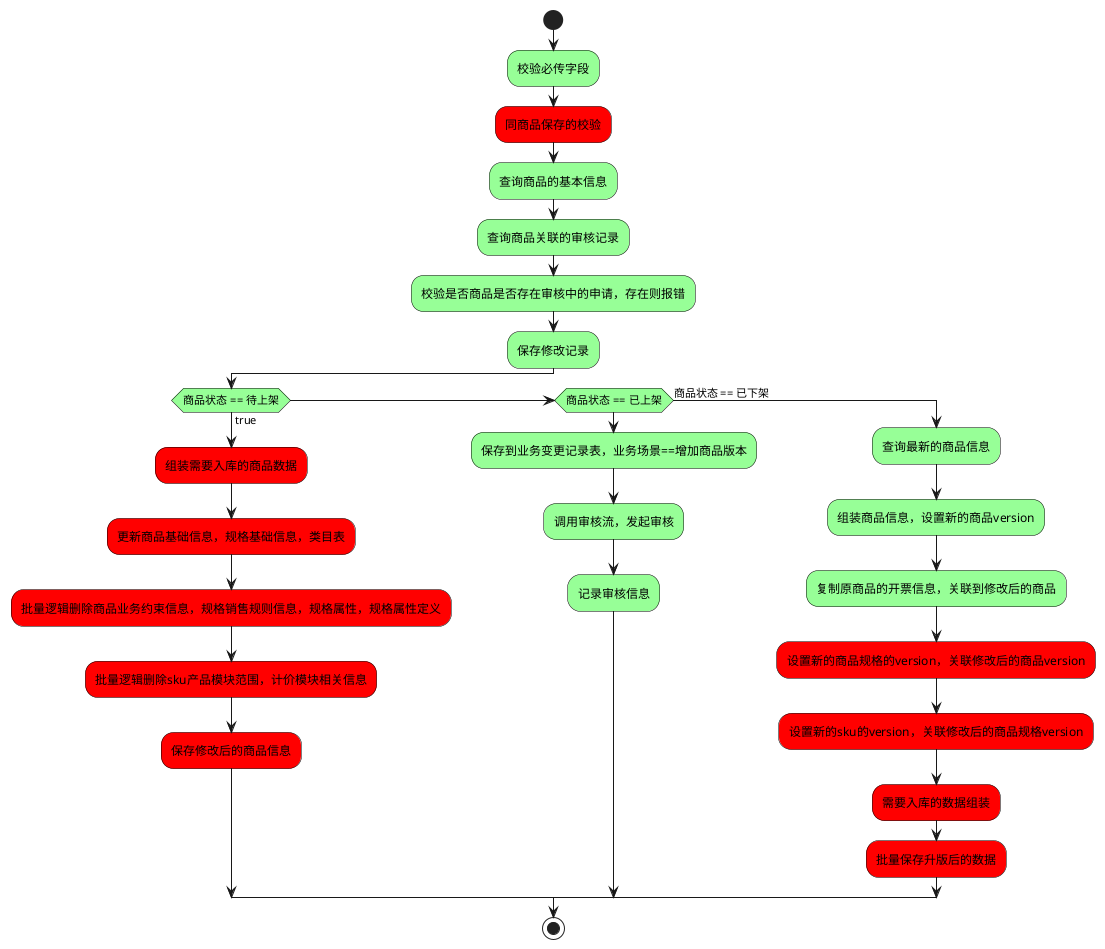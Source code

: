 @startuml
'https://plantuml.com/activity-diagram-beta

skinparam Activity {
	BorderColor Black
	BackgroundColor PHYSICAL
}


start
:校验必传字段;
#red:同商品保存的校验;
:查询商品的基本信息;
:查询商品关联的审核记录;
:校验是否商品是否存在审核中的申请，存在则报错;
:保存修改记录;
if(商品状态 == 待上架) then(true)
#red:组装需要入库的商品数据;
#red:更新商品基础信息，规格基础信息，类目表;
#red:批量逻辑删除商品业务约束信息，规格销售规则信息，规格属性，规格属性定义;
#red:批量逻辑删除sku产品模块范围，计价模块相关信息;
#red:保存修改后的商品信息;
else if(商品状态 == 已上架)
:保存到业务变更记录表，业务场景==增加商品版本;
:调用审核流，发起审核;
:记录审核信息;
else(商品状态 == 已下架)
:查询最新的商品信息;
:组装商品信息，设置新的商品version;
:复制原商品的开票信息，关联到修改后的商品;
#red:设置新的商品规格的version，关联修改后的商品version;
#red:设置新的sku的version，关联修改后的商品规格version;
#red:需要入库的数据组装;
#red:批量保存升版后的数据;
endif
stop

@enduml